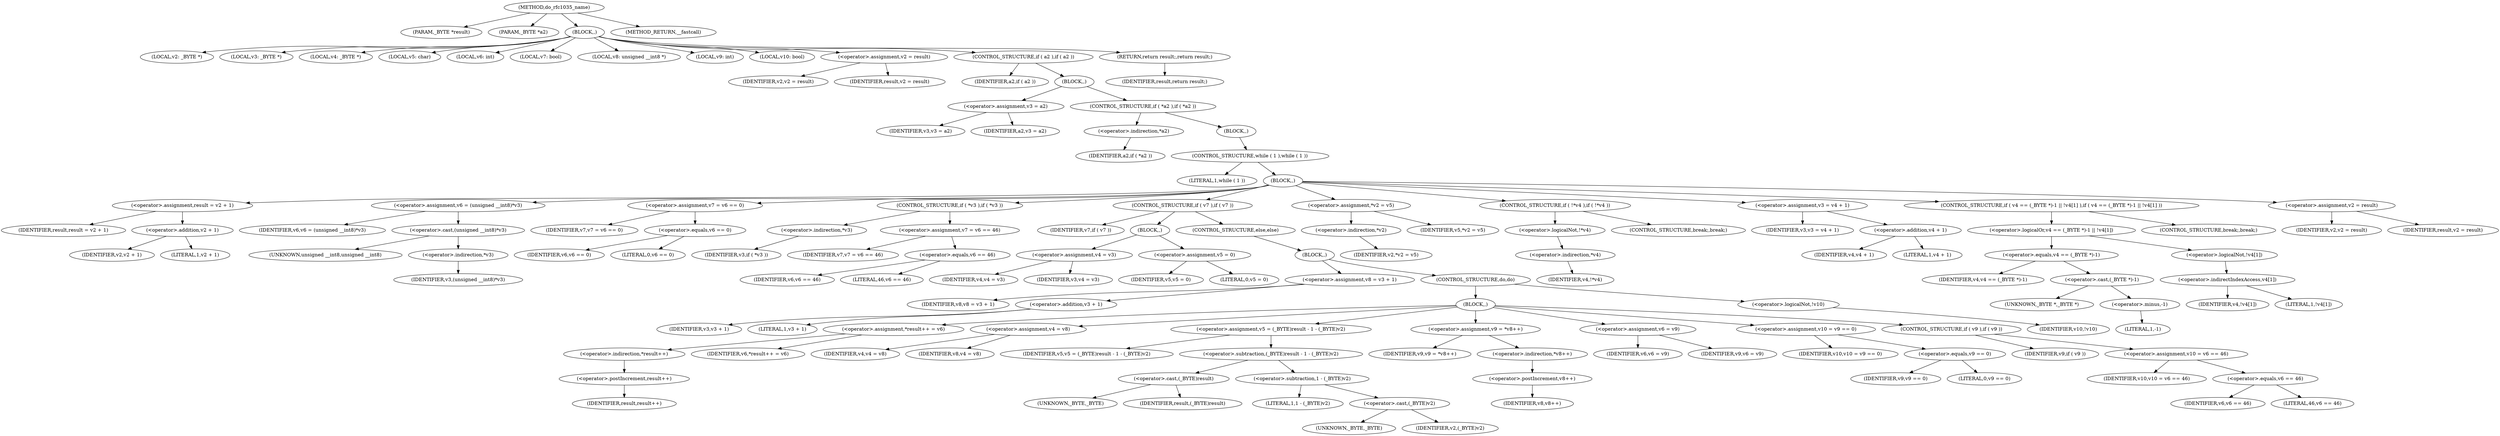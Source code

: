 digraph do_rfc1035_name {  
"1000110" [label = "(METHOD,do_rfc1035_name)" ]
"1000111" [label = "(PARAM,_BYTE *result)" ]
"1000112" [label = "(PARAM,_BYTE *a2)" ]
"1000113" [label = "(BLOCK,,)" ]
"1000114" [label = "(LOCAL,v2: _BYTE *)" ]
"1000115" [label = "(LOCAL,v3: _BYTE *)" ]
"1000116" [label = "(LOCAL,v4: _BYTE *)" ]
"1000117" [label = "(LOCAL,v5: char)" ]
"1000118" [label = "(LOCAL,v6: int)" ]
"1000119" [label = "(LOCAL,v7: bool)" ]
"1000120" [label = "(LOCAL,v8: unsigned __int8 *)" ]
"1000121" [label = "(LOCAL,v9: int)" ]
"1000122" [label = "(LOCAL,v10: bool)" ]
"1000123" [label = "(<operator>.assignment,v2 = result)" ]
"1000124" [label = "(IDENTIFIER,v2,v2 = result)" ]
"1000125" [label = "(IDENTIFIER,result,v2 = result)" ]
"1000126" [label = "(CONTROL_STRUCTURE,if ( a2 ),if ( a2 ))" ]
"1000127" [label = "(IDENTIFIER,a2,if ( a2 ))" ]
"1000128" [label = "(BLOCK,,)" ]
"1000129" [label = "(<operator>.assignment,v3 = a2)" ]
"1000130" [label = "(IDENTIFIER,v3,v3 = a2)" ]
"1000131" [label = "(IDENTIFIER,a2,v3 = a2)" ]
"1000132" [label = "(CONTROL_STRUCTURE,if ( *a2 ),if ( *a2 ))" ]
"1000133" [label = "(<operator>.indirection,*a2)" ]
"1000134" [label = "(IDENTIFIER,a2,if ( *a2 ))" ]
"1000135" [label = "(BLOCK,,)" ]
"1000136" [label = "(CONTROL_STRUCTURE,while ( 1 ),while ( 1 ))" ]
"1000137" [label = "(LITERAL,1,while ( 1 ))" ]
"1000138" [label = "(BLOCK,,)" ]
"1000139" [label = "(<operator>.assignment,result = v2 + 1)" ]
"1000140" [label = "(IDENTIFIER,result,result = v2 + 1)" ]
"1000141" [label = "(<operator>.addition,v2 + 1)" ]
"1000142" [label = "(IDENTIFIER,v2,v2 + 1)" ]
"1000143" [label = "(LITERAL,1,v2 + 1)" ]
"1000144" [label = "(<operator>.assignment,v6 = (unsigned __int8)*v3)" ]
"1000145" [label = "(IDENTIFIER,v6,v6 = (unsigned __int8)*v3)" ]
"1000146" [label = "(<operator>.cast,(unsigned __int8)*v3)" ]
"1000147" [label = "(UNKNOWN,unsigned __int8,unsigned __int8)" ]
"1000148" [label = "(<operator>.indirection,*v3)" ]
"1000149" [label = "(IDENTIFIER,v3,(unsigned __int8)*v3)" ]
"1000150" [label = "(<operator>.assignment,v7 = v6 == 0)" ]
"1000151" [label = "(IDENTIFIER,v7,v7 = v6 == 0)" ]
"1000152" [label = "(<operator>.equals,v6 == 0)" ]
"1000153" [label = "(IDENTIFIER,v6,v6 == 0)" ]
"1000154" [label = "(LITERAL,0,v6 == 0)" ]
"1000155" [label = "(CONTROL_STRUCTURE,if ( *v3 ),if ( *v3 ))" ]
"1000156" [label = "(<operator>.indirection,*v3)" ]
"1000157" [label = "(IDENTIFIER,v3,if ( *v3 ))" ]
"1000158" [label = "(<operator>.assignment,v7 = v6 == 46)" ]
"1000159" [label = "(IDENTIFIER,v7,v7 = v6 == 46)" ]
"1000160" [label = "(<operator>.equals,v6 == 46)" ]
"1000161" [label = "(IDENTIFIER,v6,v6 == 46)" ]
"1000162" [label = "(LITERAL,46,v6 == 46)" ]
"1000163" [label = "(CONTROL_STRUCTURE,if ( v7 ),if ( v7 ))" ]
"1000164" [label = "(IDENTIFIER,v7,if ( v7 ))" ]
"1000165" [label = "(BLOCK,,)" ]
"1000166" [label = "(<operator>.assignment,v4 = v3)" ]
"1000167" [label = "(IDENTIFIER,v4,v4 = v3)" ]
"1000168" [label = "(IDENTIFIER,v3,v4 = v3)" ]
"1000169" [label = "(<operator>.assignment,v5 = 0)" ]
"1000170" [label = "(IDENTIFIER,v5,v5 = 0)" ]
"1000171" [label = "(LITERAL,0,v5 = 0)" ]
"1000172" [label = "(CONTROL_STRUCTURE,else,else)" ]
"1000173" [label = "(BLOCK,,)" ]
"1000174" [label = "(<operator>.assignment,v8 = v3 + 1)" ]
"1000175" [label = "(IDENTIFIER,v8,v8 = v3 + 1)" ]
"1000176" [label = "(<operator>.addition,v3 + 1)" ]
"1000177" [label = "(IDENTIFIER,v3,v3 + 1)" ]
"1000178" [label = "(LITERAL,1,v3 + 1)" ]
"1000179" [label = "(CONTROL_STRUCTURE,do,do)" ]
"1000180" [label = "(BLOCK,,)" ]
"1000181" [label = "(<operator>.assignment,*result++ = v6)" ]
"1000182" [label = "(<operator>.indirection,*result++)" ]
"1000183" [label = "(<operator>.postIncrement,result++)" ]
"1000184" [label = "(IDENTIFIER,result,result++)" ]
"1000185" [label = "(IDENTIFIER,v6,*result++ = v6)" ]
"1000186" [label = "(<operator>.assignment,v4 = v8)" ]
"1000187" [label = "(IDENTIFIER,v4,v4 = v8)" ]
"1000188" [label = "(IDENTIFIER,v8,v4 = v8)" ]
"1000189" [label = "(<operator>.assignment,v5 = (_BYTE)result - 1 - (_BYTE)v2)" ]
"1000190" [label = "(IDENTIFIER,v5,v5 = (_BYTE)result - 1 - (_BYTE)v2)" ]
"1000191" [label = "(<operator>.subtraction,(_BYTE)result - 1 - (_BYTE)v2)" ]
"1000192" [label = "(<operator>.cast,(_BYTE)result)" ]
"1000193" [label = "(UNKNOWN,_BYTE,_BYTE)" ]
"1000194" [label = "(IDENTIFIER,result,(_BYTE)result)" ]
"1000195" [label = "(<operator>.subtraction,1 - (_BYTE)v2)" ]
"1000196" [label = "(LITERAL,1,1 - (_BYTE)v2)" ]
"1000197" [label = "(<operator>.cast,(_BYTE)v2)" ]
"1000198" [label = "(UNKNOWN,_BYTE,_BYTE)" ]
"1000199" [label = "(IDENTIFIER,v2,(_BYTE)v2)" ]
"1000200" [label = "(<operator>.assignment,v9 = *v8++)" ]
"1000201" [label = "(IDENTIFIER,v9,v9 = *v8++)" ]
"1000202" [label = "(<operator>.indirection,*v8++)" ]
"1000203" [label = "(<operator>.postIncrement,v8++)" ]
"1000204" [label = "(IDENTIFIER,v8,v8++)" ]
"1000205" [label = "(<operator>.assignment,v6 = v9)" ]
"1000206" [label = "(IDENTIFIER,v6,v6 = v9)" ]
"1000207" [label = "(IDENTIFIER,v9,v6 = v9)" ]
"1000208" [label = "(<operator>.assignment,v10 = v9 == 0)" ]
"1000209" [label = "(IDENTIFIER,v10,v10 = v9 == 0)" ]
"1000210" [label = "(<operator>.equals,v9 == 0)" ]
"1000211" [label = "(IDENTIFIER,v9,v9 == 0)" ]
"1000212" [label = "(LITERAL,0,v9 == 0)" ]
"1000213" [label = "(CONTROL_STRUCTURE,if ( v9 ),if ( v9 ))" ]
"1000214" [label = "(IDENTIFIER,v9,if ( v9 ))" ]
"1000215" [label = "(<operator>.assignment,v10 = v6 == 46)" ]
"1000216" [label = "(IDENTIFIER,v10,v10 = v6 == 46)" ]
"1000217" [label = "(<operator>.equals,v6 == 46)" ]
"1000218" [label = "(IDENTIFIER,v6,v6 == 46)" ]
"1000219" [label = "(LITERAL,46,v6 == 46)" ]
"1000220" [label = "(<operator>.logicalNot,!v10)" ]
"1000221" [label = "(IDENTIFIER,v10,!v10)" ]
"1000222" [label = "(<operator>.assignment,*v2 = v5)" ]
"1000223" [label = "(<operator>.indirection,*v2)" ]
"1000224" [label = "(IDENTIFIER,v2,*v2 = v5)" ]
"1000225" [label = "(IDENTIFIER,v5,*v2 = v5)" ]
"1000226" [label = "(CONTROL_STRUCTURE,if ( !*v4 ),if ( !*v4 ))" ]
"1000227" [label = "(<operator>.logicalNot,!*v4)" ]
"1000228" [label = "(<operator>.indirection,*v4)" ]
"1000229" [label = "(IDENTIFIER,v4,!*v4)" ]
"1000230" [label = "(CONTROL_STRUCTURE,break;,break;)" ]
"1000231" [label = "(<operator>.assignment,v3 = v4 + 1)" ]
"1000232" [label = "(IDENTIFIER,v3,v3 = v4 + 1)" ]
"1000233" [label = "(<operator>.addition,v4 + 1)" ]
"1000234" [label = "(IDENTIFIER,v4,v4 + 1)" ]
"1000235" [label = "(LITERAL,1,v4 + 1)" ]
"1000236" [label = "(CONTROL_STRUCTURE,if ( v4 == (_BYTE *)-1 || !v4[1] ),if ( v4 == (_BYTE *)-1 || !v4[1] ))" ]
"1000237" [label = "(<operator>.logicalOr,v4 == (_BYTE *)-1 || !v4[1])" ]
"1000238" [label = "(<operator>.equals,v4 == (_BYTE *)-1)" ]
"1000239" [label = "(IDENTIFIER,v4,v4 == (_BYTE *)-1)" ]
"1000240" [label = "(<operator>.cast,(_BYTE *)-1)" ]
"1000241" [label = "(UNKNOWN,_BYTE *,_BYTE *)" ]
"1000242" [label = "(<operator>.minus,-1)" ]
"1000243" [label = "(LITERAL,1,-1)" ]
"1000244" [label = "(<operator>.logicalNot,!v4[1])" ]
"1000245" [label = "(<operator>.indirectIndexAccess,v4[1])" ]
"1000246" [label = "(IDENTIFIER,v4,!v4[1])" ]
"1000247" [label = "(LITERAL,1,!v4[1])" ]
"1000248" [label = "(CONTROL_STRUCTURE,break;,break;)" ]
"1000249" [label = "(<operator>.assignment,v2 = result)" ]
"1000250" [label = "(IDENTIFIER,v2,v2 = result)" ]
"1000251" [label = "(IDENTIFIER,result,v2 = result)" ]
"1000252" [label = "(RETURN,return result;,return result;)" ]
"1000253" [label = "(IDENTIFIER,result,return result;)" ]
"1000254" [label = "(METHOD_RETURN,__fastcall)" ]
  "1000110" -> "1000111" 
  "1000110" -> "1000112" 
  "1000110" -> "1000113" 
  "1000110" -> "1000254" 
  "1000113" -> "1000114" 
  "1000113" -> "1000115" 
  "1000113" -> "1000116" 
  "1000113" -> "1000117" 
  "1000113" -> "1000118" 
  "1000113" -> "1000119" 
  "1000113" -> "1000120" 
  "1000113" -> "1000121" 
  "1000113" -> "1000122" 
  "1000113" -> "1000123" 
  "1000113" -> "1000126" 
  "1000113" -> "1000252" 
  "1000123" -> "1000124" 
  "1000123" -> "1000125" 
  "1000126" -> "1000127" 
  "1000126" -> "1000128" 
  "1000128" -> "1000129" 
  "1000128" -> "1000132" 
  "1000129" -> "1000130" 
  "1000129" -> "1000131" 
  "1000132" -> "1000133" 
  "1000132" -> "1000135" 
  "1000133" -> "1000134" 
  "1000135" -> "1000136" 
  "1000136" -> "1000137" 
  "1000136" -> "1000138" 
  "1000138" -> "1000139" 
  "1000138" -> "1000144" 
  "1000138" -> "1000150" 
  "1000138" -> "1000155" 
  "1000138" -> "1000163" 
  "1000138" -> "1000222" 
  "1000138" -> "1000226" 
  "1000138" -> "1000231" 
  "1000138" -> "1000236" 
  "1000138" -> "1000249" 
  "1000139" -> "1000140" 
  "1000139" -> "1000141" 
  "1000141" -> "1000142" 
  "1000141" -> "1000143" 
  "1000144" -> "1000145" 
  "1000144" -> "1000146" 
  "1000146" -> "1000147" 
  "1000146" -> "1000148" 
  "1000148" -> "1000149" 
  "1000150" -> "1000151" 
  "1000150" -> "1000152" 
  "1000152" -> "1000153" 
  "1000152" -> "1000154" 
  "1000155" -> "1000156" 
  "1000155" -> "1000158" 
  "1000156" -> "1000157" 
  "1000158" -> "1000159" 
  "1000158" -> "1000160" 
  "1000160" -> "1000161" 
  "1000160" -> "1000162" 
  "1000163" -> "1000164" 
  "1000163" -> "1000165" 
  "1000163" -> "1000172" 
  "1000165" -> "1000166" 
  "1000165" -> "1000169" 
  "1000166" -> "1000167" 
  "1000166" -> "1000168" 
  "1000169" -> "1000170" 
  "1000169" -> "1000171" 
  "1000172" -> "1000173" 
  "1000173" -> "1000174" 
  "1000173" -> "1000179" 
  "1000174" -> "1000175" 
  "1000174" -> "1000176" 
  "1000176" -> "1000177" 
  "1000176" -> "1000178" 
  "1000179" -> "1000180" 
  "1000179" -> "1000220" 
  "1000180" -> "1000181" 
  "1000180" -> "1000186" 
  "1000180" -> "1000189" 
  "1000180" -> "1000200" 
  "1000180" -> "1000205" 
  "1000180" -> "1000208" 
  "1000180" -> "1000213" 
  "1000181" -> "1000182" 
  "1000181" -> "1000185" 
  "1000182" -> "1000183" 
  "1000183" -> "1000184" 
  "1000186" -> "1000187" 
  "1000186" -> "1000188" 
  "1000189" -> "1000190" 
  "1000189" -> "1000191" 
  "1000191" -> "1000192" 
  "1000191" -> "1000195" 
  "1000192" -> "1000193" 
  "1000192" -> "1000194" 
  "1000195" -> "1000196" 
  "1000195" -> "1000197" 
  "1000197" -> "1000198" 
  "1000197" -> "1000199" 
  "1000200" -> "1000201" 
  "1000200" -> "1000202" 
  "1000202" -> "1000203" 
  "1000203" -> "1000204" 
  "1000205" -> "1000206" 
  "1000205" -> "1000207" 
  "1000208" -> "1000209" 
  "1000208" -> "1000210" 
  "1000210" -> "1000211" 
  "1000210" -> "1000212" 
  "1000213" -> "1000214" 
  "1000213" -> "1000215" 
  "1000215" -> "1000216" 
  "1000215" -> "1000217" 
  "1000217" -> "1000218" 
  "1000217" -> "1000219" 
  "1000220" -> "1000221" 
  "1000222" -> "1000223" 
  "1000222" -> "1000225" 
  "1000223" -> "1000224" 
  "1000226" -> "1000227" 
  "1000226" -> "1000230" 
  "1000227" -> "1000228" 
  "1000228" -> "1000229" 
  "1000231" -> "1000232" 
  "1000231" -> "1000233" 
  "1000233" -> "1000234" 
  "1000233" -> "1000235" 
  "1000236" -> "1000237" 
  "1000236" -> "1000248" 
  "1000237" -> "1000238" 
  "1000237" -> "1000244" 
  "1000238" -> "1000239" 
  "1000238" -> "1000240" 
  "1000240" -> "1000241" 
  "1000240" -> "1000242" 
  "1000242" -> "1000243" 
  "1000244" -> "1000245" 
  "1000245" -> "1000246" 
  "1000245" -> "1000247" 
  "1000249" -> "1000250" 
  "1000249" -> "1000251" 
  "1000252" -> "1000253" 
}
